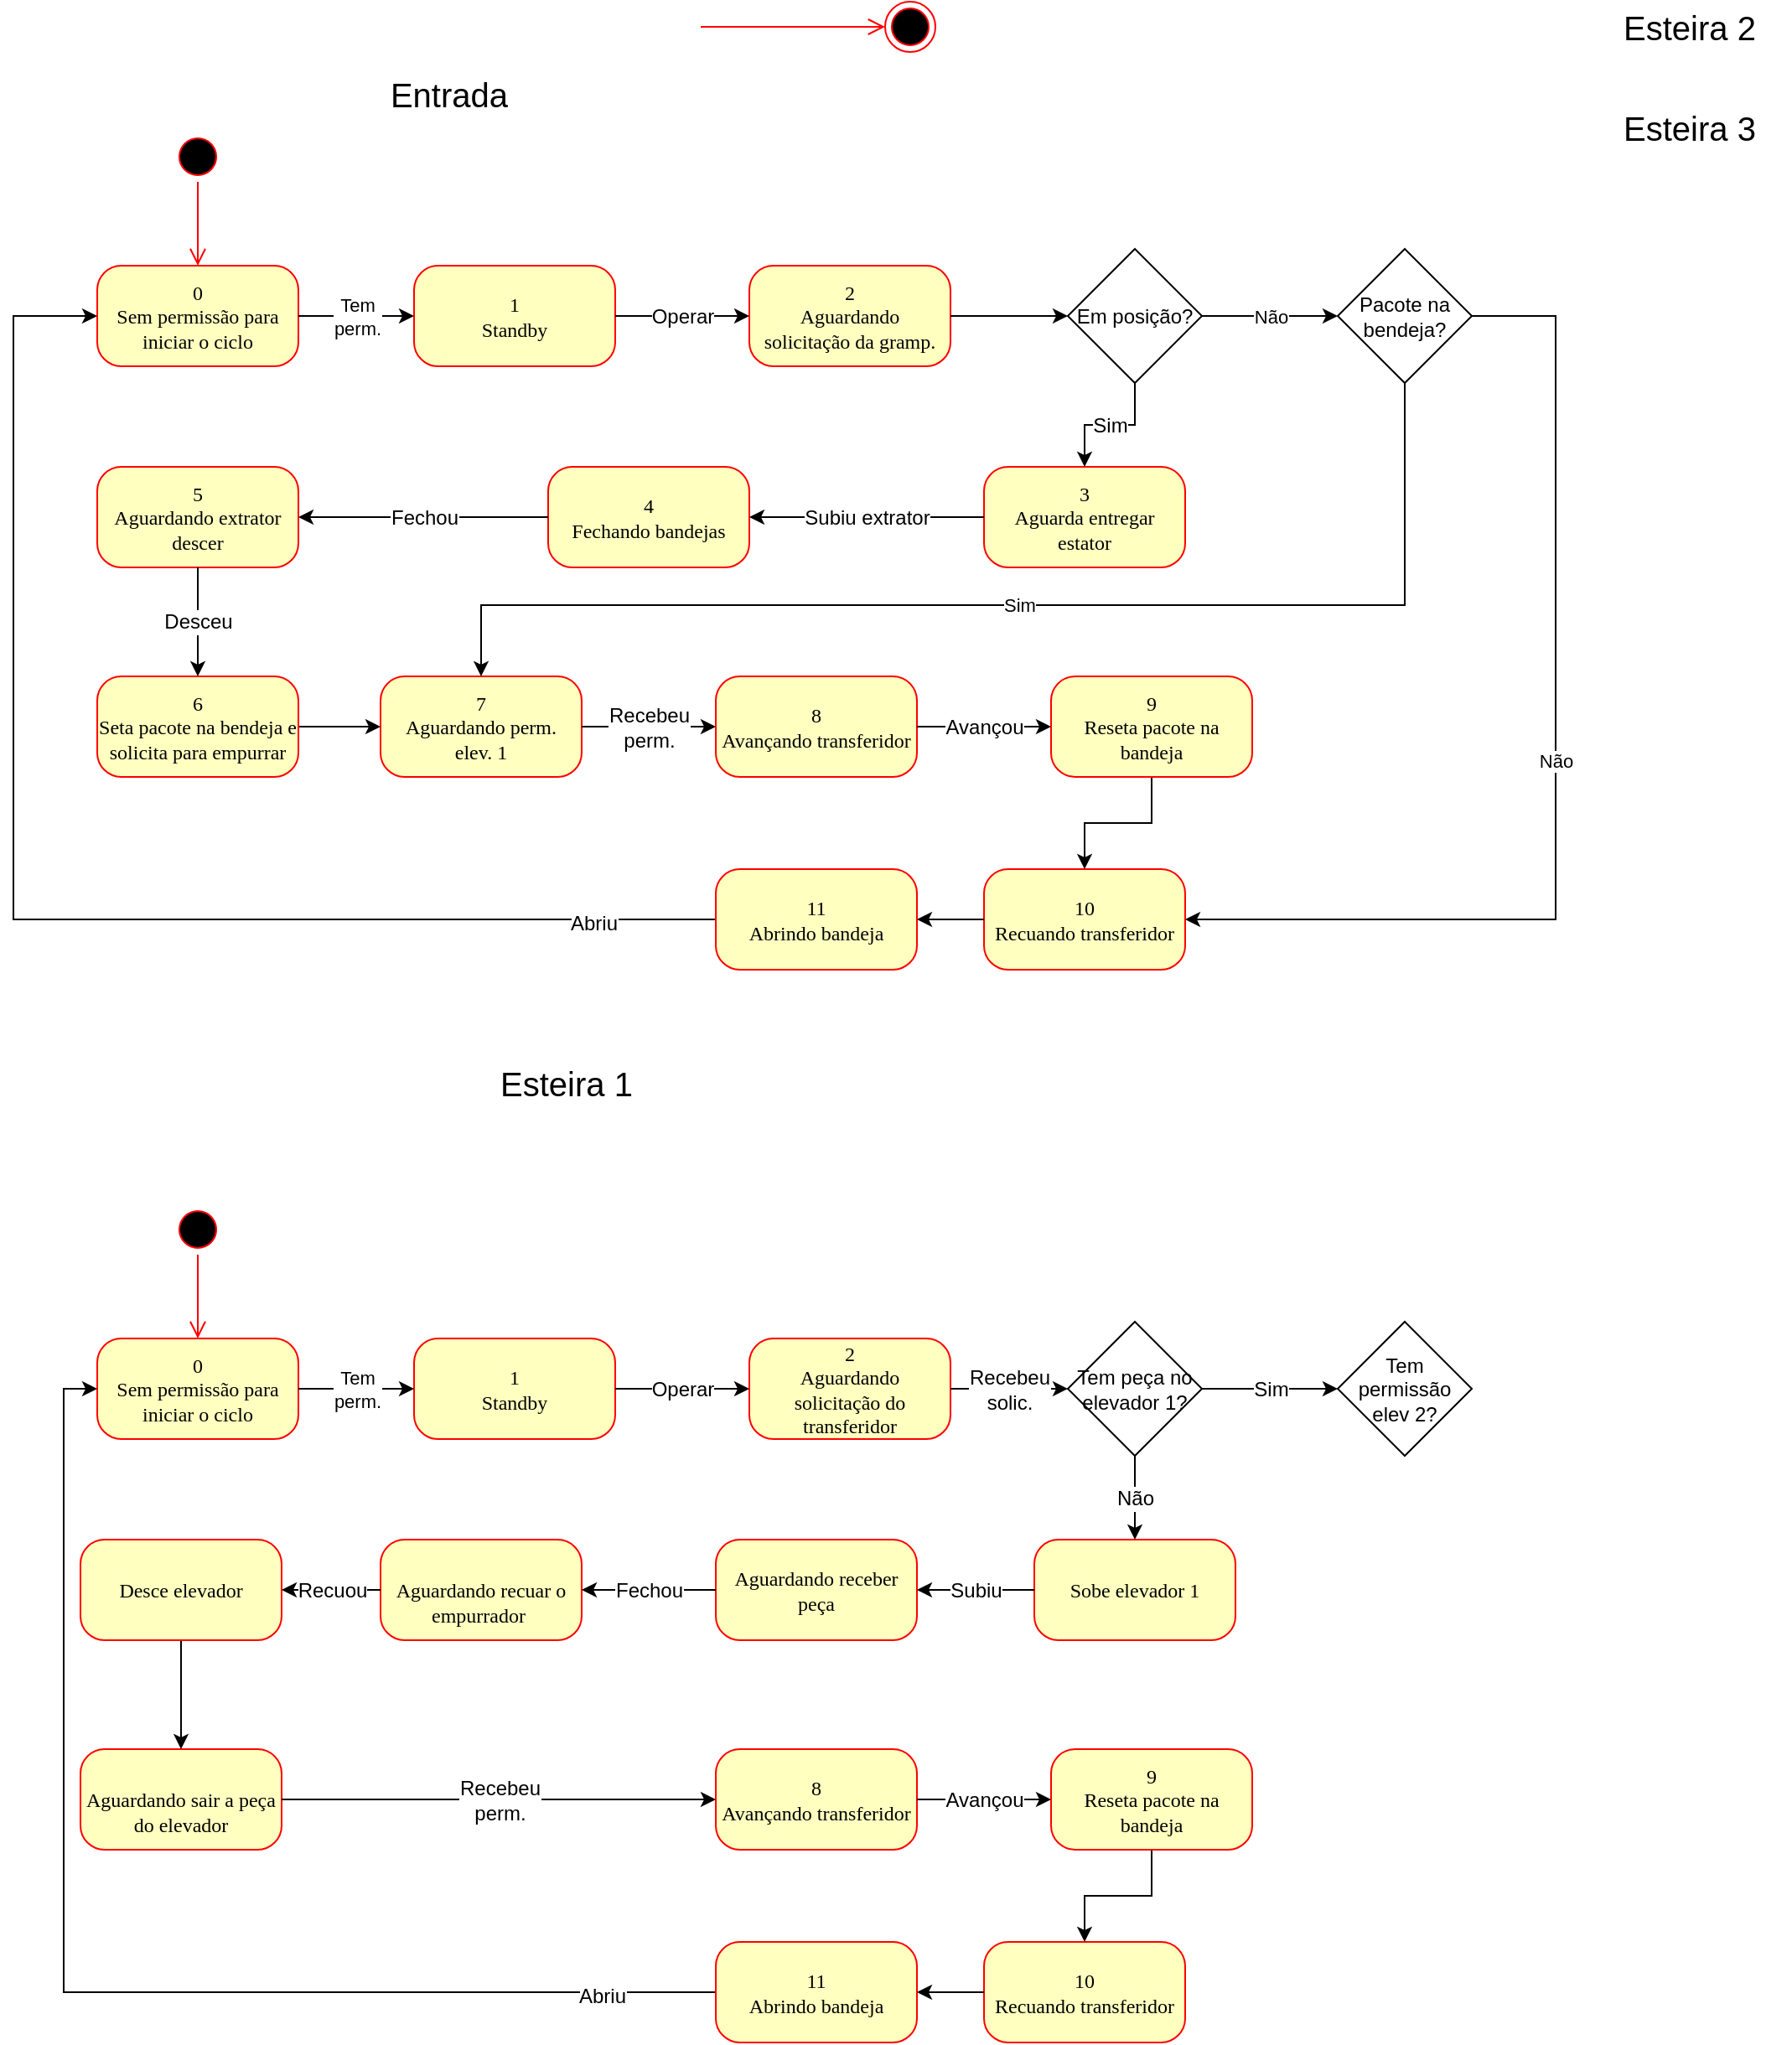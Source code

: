 <mxfile version="20.5.1" type="github">
  <diagram name="Page-1" id="58cdce13-f638-feb5-8d6f-7d28b1aa9fa0">
    <mxGraphModel dx="1221" dy="681" grid="1" gridSize="10" guides="1" tooltips="1" connect="1" arrows="1" fold="1" page="1" pageScale="1" pageWidth="1100" pageHeight="850" background="none" math="0" shadow="0">
      <root>
        <mxCell id="0" />
        <mxCell id="1" parent="0" />
        <mxCell id="xWgYyd1IFgnipg2OSd_u-2" value="Esteira 1" style="text;html=1;strokeColor=none;fillColor=none;align=center;verticalAlign=middle;whiteSpace=wrap;rounded=0;fontSize=20;" parent="1" vertex="1">
          <mxGeometry x="290" y="650" width="120" height="30" as="geometry" />
        </mxCell>
        <mxCell id="xWgYyd1IFgnipg2OSd_u-3" value="Esteira 3" style="text;html=1;strokeColor=none;fillColor=none;align=center;verticalAlign=middle;whiteSpace=wrap;rounded=0;fontSize=20;" parent="1" vertex="1">
          <mxGeometry x="960" y="80" width="120" height="30" as="geometry" />
        </mxCell>
        <mxCell id="24f968d109e7d6b4-3" value="" style="ellipse;html=1;shape=endState;fillColor=#000000;strokeColor=#ff0000;rounded=1;shadow=0;comic=0;labelBackgroundColor=none;fontFamily=Verdana;fontSize=12;fontColor=#000000;align=center;" parent="1" vertex="1">
          <mxGeometry x="540" y="20" width="30" height="30" as="geometry" />
        </mxCell>
        <mxCell id="3cde6dad864a17aa-12" style="edgeStyle=elbowEdgeStyle;html=1;labelBackgroundColor=none;endArrow=open;endSize=8;strokeColor=#ff0000;fontFamily=Verdana;fontSize=12;align=left;" parent="1" target="24f968d109e7d6b4-3" edge="1">
          <mxGeometry relative="1" as="geometry">
            <mxPoint x="430" y="35" as="sourcePoint" />
          </mxGeometry>
        </mxCell>
        <mxCell id="xWgYyd1IFgnipg2OSd_u-4" value="Esteira 2" style="text;html=1;strokeColor=none;fillColor=none;align=center;verticalAlign=middle;whiteSpace=wrap;rounded=0;fontSize=20;" parent="1" vertex="1">
          <mxGeometry x="960" y="20" width="120" height="30" as="geometry" />
        </mxCell>
        <mxCell id="xWgYyd1IFgnipg2OSd_u-5" value="Entrada" style="text;html=1;strokeColor=none;fillColor=none;align=center;verticalAlign=middle;whiteSpace=wrap;rounded=0;fontSize=20;" parent="1" vertex="1">
          <mxGeometry x="220" y="60" width="120" height="30" as="geometry" />
        </mxCell>
        <mxCell id="xWgYyd1IFgnipg2OSd_u-80" value="" style="ellipse;html=1;shape=startState;fillColor=#000000;strokeColor=#ff0000;rounded=1;shadow=0;comic=0;labelBackgroundColor=none;fontFamily=Verdana;fontSize=12;fontColor=#000000;align=center;direction=south;" parent="1" vertex="1">
          <mxGeometry x="115" y="737.5" width="30" height="30" as="geometry" />
        </mxCell>
        <mxCell id="xWgYyd1IFgnipg2OSd_u-81" value="0&lt;br&gt;Sem permissão para iniciar o ciclo" style="rounded=1;whiteSpace=wrap;html=1;arcSize=24;fillColor=#ffffc0;strokeColor=#ff0000;shadow=0;comic=0;labelBackgroundColor=none;fontFamily=Verdana;fontSize=12;fontColor=#000000;align=center;" parent="1" vertex="1">
          <mxGeometry x="70" y="817.5" width="120" height="60" as="geometry" />
        </mxCell>
        <mxCell id="xWgYyd1IFgnipg2OSd_u-82" value="1&lt;br&gt;Standby" style="rounded=1;whiteSpace=wrap;html=1;arcSize=24;fillColor=#ffffc0;strokeColor=#ff0000;shadow=0;comic=0;labelBackgroundColor=none;fontFamily=Verdana;fontSize=12;fontColor=#000000;align=center;" parent="1" vertex="1">
          <mxGeometry x="259" y="817.5" width="120" height="60" as="geometry" />
        </mxCell>
        <mxCell id="xWgYyd1IFgnipg2OSd_u-83" value="Tem&lt;br&gt;perm." style="edgeStyle=orthogonalEdgeStyle;rounded=0;orthogonalLoop=1;jettySize=auto;html=1;" parent="1" source="xWgYyd1IFgnipg2OSd_u-81" target="xWgYyd1IFgnipg2OSd_u-82" edge="1">
          <mxGeometry relative="1" as="geometry" />
        </mxCell>
        <mxCell id="xWgYyd1IFgnipg2OSd_u-84" style="edgeStyle=orthogonalEdgeStyle;html=1;labelBackgroundColor=none;endArrow=open;endSize=8;strokeColor=#ff0000;fontFamily=Verdana;fontSize=12;align=left;entryX=0.5;entryY=0;entryDx=0;entryDy=0;" parent="1" source="xWgYyd1IFgnipg2OSd_u-80" target="xWgYyd1IFgnipg2OSd_u-81" edge="1">
          <mxGeometry relative="1" as="geometry">
            <mxPoint x="219" y="-97.5" as="targetPoint" />
          </mxGeometry>
        </mxCell>
        <mxCell id="xWgYyd1IFgnipg2OSd_u-85" value="2&lt;br&gt;Aguardando&lt;br&gt;solicitação do&lt;br&gt;transferidor" style="rounded=1;whiteSpace=wrap;html=1;arcSize=24;fillColor=#ffffc0;strokeColor=#ff0000;shadow=0;comic=0;labelBackgroundColor=none;fontFamily=Verdana;fontSize=12;fontColor=#000000;align=center;" parent="1" vertex="1">
          <mxGeometry x="459" y="817.5" width="120" height="60" as="geometry" />
        </mxCell>
        <mxCell id="xWgYyd1IFgnipg2OSd_u-86" value="Operar" style="edgeStyle=orthogonalEdgeStyle;rounded=0;orthogonalLoop=1;jettySize=auto;html=1;fontSize=12;" parent="1" source="xWgYyd1IFgnipg2OSd_u-82" target="xWgYyd1IFgnipg2OSd_u-85" edge="1">
          <mxGeometry relative="1" as="geometry" />
        </mxCell>
        <mxCell id="xWgYyd1IFgnipg2OSd_u-87" value="Sobe elevador 1" style="rounded=1;whiteSpace=wrap;html=1;arcSize=24;fillColor=#ffffc0;strokeColor=#ff0000;shadow=0;comic=0;labelBackgroundColor=none;fontFamily=Verdana;fontSize=12;fontColor=#000000;align=center;" parent="1" vertex="1">
          <mxGeometry x="629" y="937.5" width="120" height="60" as="geometry" />
        </mxCell>
        <mxCell id="xWgYyd1IFgnipg2OSd_u-111" value="Sim" style="edgeStyle=orthogonalEdgeStyle;rounded=0;orthogonalLoop=1;jettySize=auto;html=1;fontSize=12;" parent="1" source="xWgYyd1IFgnipg2OSd_u-89" target="xWgYyd1IFgnipg2OSd_u-110" edge="1">
          <mxGeometry relative="1" as="geometry" />
        </mxCell>
        <mxCell id="xWgYyd1IFgnipg2OSd_u-112" value="Não" style="edgeStyle=orthogonalEdgeStyle;rounded=0;orthogonalLoop=1;jettySize=auto;html=1;fontSize=12;" parent="1" source="xWgYyd1IFgnipg2OSd_u-89" target="xWgYyd1IFgnipg2OSd_u-87" edge="1">
          <mxGeometry relative="1" as="geometry" />
        </mxCell>
        <mxCell id="xWgYyd1IFgnipg2OSd_u-89" value="Tem peça no elevador 1?" style="rhombus;whiteSpace=wrap;html=1;" parent="1" vertex="1">
          <mxGeometry x="649" y="807.5" width="80" height="80" as="geometry" />
        </mxCell>
        <mxCell id="xWgYyd1IFgnipg2OSd_u-90" value="Recebeu&lt;br&gt;solic." style="edgeStyle=orthogonalEdgeStyle;rounded=0;orthogonalLoop=1;jettySize=auto;html=1;fontSize=12;" parent="1" source="xWgYyd1IFgnipg2OSd_u-85" target="xWgYyd1IFgnipg2OSd_u-89" edge="1">
          <mxGeometry relative="1" as="geometry" />
        </mxCell>
        <mxCell id="xWgYyd1IFgnipg2OSd_u-91" value="Aguardando receber peça" style="rounded=1;whiteSpace=wrap;html=1;arcSize=24;fillColor=#ffffc0;strokeColor=#ff0000;shadow=0;comic=0;labelBackgroundColor=none;fontFamily=Verdana;fontSize=12;fontColor=#000000;align=center;" parent="1" vertex="1">
          <mxGeometry x="439" y="937.5" width="120" height="60" as="geometry" />
        </mxCell>
        <mxCell id="xWgYyd1IFgnipg2OSd_u-92" value="Subiu" style="edgeStyle=orthogonalEdgeStyle;rounded=0;orthogonalLoop=1;jettySize=auto;html=1;fontSize=12;" parent="1" source="xWgYyd1IFgnipg2OSd_u-87" target="xWgYyd1IFgnipg2OSd_u-91" edge="1">
          <mxGeometry relative="1" as="geometry" />
        </mxCell>
        <mxCell id="xWgYyd1IFgnipg2OSd_u-93" value="&lt;br&gt;Aguardando recuar o empurrador&amp;nbsp;" style="rounded=1;whiteSpace=wrap;html=1;arcSize=24;fillColor=#ffffc0;strokeColor=#ff0000;shadow=0;comic=0;labelBackgroundColor=none;fontFamily=Verdana;fontSize=12;fontColor=#000000;align=center;" parent="1" vertex="1">
          <mxGeometry x="239" y="937.5" width="120" height="60" as="geometry" />
        </mxCell>
        <mxCell id="xWgYyd1IFgnipg2OSd_u-94" value="Fechou" style="edgeStyle=orthogonalEdgeStyle;rounded=0;orthogonalLoop=1;jettySize=auto;html=1;fontSize=12;" parent="1" source="xWgYyd1IFgnipg2OSd_u-91" target="xWgYyd1IFgnipg2OSd_u-93" edge="1">
          <mxGeometry relative="1" as="geometry" />
        </mxCell>
        <mxCell id="xWgYyd1IFgnipg2OSd_u-95" value="&lt;br&gt;Aguardando sair a peça do elevador" style="rounded=1;whiteSpace=wrap;html=1;arcSize=24;fillColor=#ffffc0;strokeColor=#ff0000;shadow=0;comic=0;labelBackgroundColor=none;fontFamily=Verdana;fontSize=12;fontColor=#000000;align=center;" parent="1" vertex="1">
          <mxGeometry x="60" y="1062.5" width="120" height="60" as="geometry" />
        </mxCell>
        <mxCell id="xWgYyd1IFgnipg2OSd_u-96" value="8&lt;br&gt;Avançando transferidor" style="rounded=1;whiteSpace=wrap;html=1;arcSize=24;fillColor=#ffffc0;strokeColor=#ff0000;shadow=0;comic=0;labelBackgroundColor=none;fontFamily=Verdana;fontSize=12;fontColor=#000000;align=center;" parent="1" vertex="1">
          <mxGeometry x="439" y="1062.5" width="120" height="60" as="geometry" />
        </mxCell>
        <mxCell id="xWgYyd1IFgnipg2OSd_u-97" value="Recebeu&lt;br&gt;perm." style="edgeStyle=orthogonalEdgeStyle;rounded=0;orthogonalLoop=1;jettySize=auto;html=1;fontSize=12;" parent="1" source="xWgYyd1IFgnipg2OSd_u-95" target="xWgYyd1IFgnipg2OSd_u-96" edge="1">
          <mxGeometry relative="1" as="geometry" />
        </mxCell>
        <mxCell id="xWgYyd1IFgnipg2OSd_u-98" value="10&lt;br&gt;Recuando transferidor" style="rounded=1;whiteSpace=wrap;html=1;arcSize=24;fillColor=#ffffc0;strokeColor=#ff0000;shadow=0;comic=0;labelBackgroundColor=none;fontFamily=Verdana;fontSize=12;fontColor=#000000;align=center;" parent="1" vertex="1">
          <mxGeometry x="599" y="1177.5" width="120" height="60" as="geometry" />
        </mxCell>
        <mxCell id="xWgYyd1IFgnipg2OSd_u-100" value="" style="edgeStyle=orthogonalEdgeStyle;rounded=0;orthogonalLoop=1;jettySize=auto;html=1;fontSize=12;" parent="1" source="xWgYyd1IFgnipg2OSd_u-101" target="xWgYyd1IFgnipg2OSd_u-95" edge="1">
          <mxGeometry relative="1" as="geometry">
            <Array as="points">
              <mxPoint x="120" y="1093" />
            </Array>
          </mxGeometry>
        </mxCell>
        <mxCell id="xWgYyd1IFgnipg2OSd_u-101" value="Desce elevador" style="rounded=1;whiteSpace=wrap;html=1;arcSize=24;fillColor=#ffffc0;strokeColor=#ff0000;shadow=0;comic=0;labelBackgroundColor=none;fontFamily=Verdana;fontSize=12;fontColor=#000000;align=center;" parent="1" vertex="1">
          <mxGeometry x="60" y="937.5" width="120" height="60" as="geometry" />
        </mxCell>
        <mxCell id="xWgYyd1IFgnipg2OSd_u-102" value="Recuou" style="edgeStyle=orthogonalEdgeStyle;rounded=0;orthogonalLoop=1;jettySize=auto;html=1;fontSize=12;" parent="1" source="xWgYyd1IFgnipg2OSd_u-93" target="xWgYyd1IFgnipg2OSd_u-101" edge="1">
          <mxGeometry relative="1" as="geometry" />
        </mxCell>
        <mxCell id="xWgYyd1IFgnipg2OSd_u-103" style="edgeStyle=orthogonalEdgeStyle;rounded=0;orthogonalLoop=1;jettySize=auto;html=1;exitX=0;exitY=0.5;exitDx=0;exitDy=0;entryX=0;entryY=0.5;entryDx=0;entryDy=0;fontSize=12;" parent="1" source="xWgYyd1IFgnipg2OSd_u-105" target="xWgYyd1IFgnipg2OSd_u-81" edge="1">
          <mxGeometry relative="1" as="geometry" />
        </mxCell>
        <mxCell id="xWgYyd1IFgnipg2OSd_u-104" value="Abriu" style="edgeLabel;html=1;align=center;verticalAlign=middle;resizable=0;points=[];fontSize=12;" parent="xWgYyd1IFgnipg2OSd_u-103" vertex="1" connectable="0">
          <mxGeometry x="-0.823" y="2" relative="1" as="geometry">
            <mxPoint as="offset" />
          </mxGeometry>
        </mxCell>
        <mxCell id="xWgYyd1IFgnipg2OSd_u-105" value="11&lt;br&gt;Abrindo bandeja" style="rounded=1;whiteSpace=wrap;html=1;arcSize=24;fillColor=#ffffc0;strokeColor=#ff0000;shadow=0;comic=0;labelBackgroundColor=none;fontFamily=Verdana;fontSize=12;fontColor=#000000;align=center;" parent="1" vertex="1">
          <mxGeometry x="439" y="1177.5" width="120" height="60" as="geometry" />
        </mxCell>
        <mxCell id="xWgYyd1IFgnipg2OSd_u-106" value="" style="edgeStyle=orthogonalEdgeStyle;rounded=0;orthogonalLoop=1;jettySize=auto;html=1;fontSize=12;" parent="1" source="xWgYyd1IFgnipg2OSd_u-98" target="xWgYyd1IFgnipg2OSd_u-105" edge="1">
          <mxGeometry relative="1" as="geometry" />
        </mxCell>
        <mxCell id="xWgYyd1IFgnipg2OSd_u-107" value="" style="edgeStyle=orthogonalEdgeStyle;rounded=0;orthogonalLoop=1;jettySize=auto;html=1;fontSize=12;" parent="1" source="xWgYyd1IFgnipg2OSd_u-108" target="xWgYyd1IFgnipg2OSd_u-98" edge="1">
          <mxGeometry relative="1" as="geometry" />
        </mxCell>
        <mxCell id="xWgYyd1IFgnipg2OSd_u-108" value="9&lt;br&gt;Reseta pacote na bandeja" style="rounded=1;whiteSpace=wrap;html=1;arcSize=24;fillColor=#ffffc0;strokeColor=#ff0000;shadow=0;comic=0;labelBackgroundColor=none;fontFamily=Verdana;fontSize=12;fontColor=#000000;align=center;" parent="1" vertex="1">
          <mxGeometry x="639" y="1062.5" width="120" height="60" as="geometry" />
        </mxCell>
        <mxCell id="xWgYyd1IFgnipg2OSd_u-109" value="Avançou" style="edgeStyle=orthogonalEdgeStyle;rounded=0;orthogonalLoop=1;jettySize=auto;html=1;fontSize=12;" parent="1" source="xWgYyd1IFgnipg2OSd_u-96" target="xWgYyd1IFgnipg2OSd_u-108" edge="1">
          <mxGeometry relative="1" as="geometry" />
        </mxCell>
        <mxCell id="xWgYyd1IFgnipg2OSd_u-110" value="Tem permissão&lt;br&gt;elev 2?" style="rhombus;whiteSpace=wrap;html=1;" parent="1" vertex="1">
          <mxGeometry x="810" y="807.5" width="80" height="80" as="geometry" />
        </mxCell>
        <mxCell id="KYoNbqA-EtBUBlgTEE9d-1" value="" style="ellipse;html=1;shape=startState;fillColor=#000000;strokeColor=#ff0000;rounded=1;shadow=0;comic=0;labelBackgroundColor=none;fontFamily=Verdana;fontSize=12;fontColor=#000000;align=center;direction=south;" vertex="1" parent="1">
          <mxGeometry x="115" y="97.5" width="30" height="30" as="geometry" />
        </mxCell>
        <mxCell id="KYoNbqA-EtBUBlgTEE9d-2" value="0&lt;br&gt;Sem permissão para iniciar o ciclo" style="rounded=1;whiteSpace=wrap;html=1;arcSize=24;fillColor=#ffffc0;strokeColor=#ff0000;shadow=0;comic=0;labelBackgroundColor=none;fontFamily=Verdana;fontSize=12;fontColor=#000000;align=center;" vertex="1" parent="1">
          <mxGeometry x="70" y="177.5" width="120" height="60" as="geometry" />
        </mxCell>
        <mxCell id="KYoNbqA-EtBUBlgTEE9d-3" value="1&lt;br&gt;Standby" style="rounded=1;whiteSpace=wrap;html=1;arcSize=24;fillColor=#ffffc0;strokeColor=#ff0000;shadow=0;comic=0;labelBackgroundColor=none;fontFamily=Verdana;fontSize=12;fontColor=#000000;align=center;" vertex="1" parent="1">
          <mxGeometry x="259" y="177.5" width="120" height="60" as="geometry" />
        </mxCell>
        <mxCell id="KYoNbqA-EtBUBlgTEE9d-4" value="Tem&lt;br&gt;perm." style="edgeStyle=orthogonalEdgeStyle;rounded=0;orthogonalLoop=1;jettySize=auto;html=1;" edge="1" parent="1" source="KYoNbqA-EtBUBlgTEE9d-2" target="KYoNbqA-EtBUBlgTEE9d-3">
          <mxGeometry relative="1" as="geometry" />
        </mxCell>
        <mxCell id="KYoNbqA-EtBUBlgTEE9d-5" style="edgeStyle=orthogonalEdgeStyle;html=1;labelBackgroundColor=none;endArrow=open;endSize=8;strokeColor=#ff0000;fontFamily=Verdana;fontSize=12;align=left;entryX=0.5;entryY=0;entryDx=0;entryDy=0;" edge="1" parent="1" source="KYoNbqA-EtBUBlgTEE9d-1" target="KYoNbqA-EtBUBlgTEE9d-2">
          <mxGeometry relative="1" as="geometry">
            <mxPoint x="219" y="-97.5" as="targetPoint" />
          </mxGeometry>
        </mxCell>
        <mxCell id="KYoNbqA-EtBUBlgTEE9d-6" value="2&lt;br&gt;Aguardando&lt;br&gt;solicitação da gramp." style="rounded=1;whiteSpace=wrap;html=1;arcSize=24;fillColor=#ffffc0;strokeColor=#ff0000;shadow=0;comic=0;labelBackgroundColor=none;fontFamily=Verdana;fontSize=12;fontColor=#000000;align=center;" vertex="1" parent="1">
          <mxGeometry x="459" y="177.5" width="120" height="60" as="geometry" />
        </mxCell>
        <mxCell id="KYoNbqA-EtBUBlgTEE9d-7" value="Operar" style="edgeStyle=orthogonalEdgeStyle;rounded=0;orthogonalLoop=1;jettySize=auto;html=1;fontSize=12;" edge="1" parent="1" source="KYoNbqA-EtBUBlgTEE9d-3" target="KYoNbqA-EtBUBlgTEE9d-6">
          <mxGeometry relative="1" as="geometry" />
        </mxCell>
        <mxCell id="KYoNbqA-EtBUBlgTEE9d-8" value="3&lt;br&gt;Aguarda entregar estator" style="rounded=1;whiteSpace=wrap;html=1;arcSize=24;fillColor=#ffffc0;strokeColor=#ff0000;shadow=0;comic=0;labelBackgroundColor=none;fontFamily=Verdana;fontSize=12;fontColor=#000000;align=center;" vertex="1" parent="1">
          <mxGeometry x="599" y="297.5" width="120" height="60" as="geometry" />
        </mxCell>
        <mxCell id="KYoNbqA-EtBUBlgTEE9d-9" value="Sim" style="edgeStyle=orthogonalEdgeStyle;rounded=0;orthogonalLoop=1;jettySize=auto;html=1;exitX=0.5;exitY=1;exitDx=0;exitDy=0;entryX=0.5;entryY=0;entryDx=0;entryDy=0;fontSize=12;" edge="1" parent="1" source="KYoNbqA-EtBUBlgTEE9d-10" target="KYoNbqA-EtBUBlgTEE9d-8">
          <mxGeometry relative="1" as="geometry" />
        </mxCell>
        <mxCell id="KYoNbqA-EtBUBlgTEE9d-35" value="Não" style="edgeStyle=orthogonalEdgeStyle;rounded=0;orthogonalLoop=1;jettySize=auto;html=1;" edge="1" parent="1" source="KYoNbqA-EtBUBlgTEE9d-10" target="KYoNbqA-EtBUBlgTEE9d-33">
          <mxGeometry relative="1" as="geometry" />
        </mxCell>
        <mxCell id="KYoNbqA-EtBUBlgTEE9d-10" value="Em posição?" style="rhombus;whiteSpace=wrap;html=1;" vertex="1" parent="1">
          <mxGeometry x="649" y="167.5" width="80" height="80" as="geometry" />
        </mxCell>
        <mxCell id="KYoNbqA-EtBUBlgTEE9d-11" value="" style="edgeStyle=orthogonalEdgeStyle;rounded=0;orthogonalLoop=1;jettySize=auto;html=1;fontSize=20;" edge="1" parent="1" source="KYoNbqA-EtBUBlgTEE9d-6" target="KYoNbqA-EtBUBlgTEE9d-10">
          <mxGeometry relative="1" as="geometry" />
        </mxCell>
        <mxCell id="KYoNbqA-EtBUBlgTEE9d-12" value="4&lt;br&gt;Fechando bandejas" style="rounded=1;whiteSpace=wrap;html=1;arcSize=24;fillColor=#ffffc0;strokeColor=#ff0000;shadow=0;comic=0;labelBackgroundColor=none;fontFamily=Verdana;fontSize=12;fontColor=#000000;align=center;" vertex="1" parent="1">
          <mxGeometry x="339" y="297.5" width="120" height="60" as="geometry" />
        </mxCell>
        <mxCell id="KYoNbqA-EtBUBlgTEE9d-13" value="Subiu extrator" style="edgeStyle=orthogonalEdgeStyle;rounded=0;orthogonalLoop=1;jettySize=auto;html=1;fontSize=12;" edge="1" parent="1" source="KYoNbqA-EtBUBlgTEE9d-8" target="KYoNbqA-EtBUBlgTEE9d-12">
          <mxGeometry relative="1" as="geometry" />
        </mxCell>
        <mxCell id="KYoNbqA-EtBUBlgTEE9d-14" value="5&lt;br&gt;Aguardando extrator descer" style="rounded=1;whiteSpace=wrap;html=1;arcSize=24;fillColor=#ffffc0;strokeColor=#ff0000;shadow=0;comic=0;labelBackgroundColor=none;fontFamily=Verdana;fontSize=12;fontColor=#000000;align=center;" vertex="1" parent="1">
          <mxGeometry x="70" y="297.5" width="120" height="60" as="geometry" />
        </mxCell>
        <mxCell id="KYoNbqA-EtBUBlgTEE9d-15" value="Fechou" style="edgeStyle=orthogonalEdgeStyle;rounded=0;orthogonalLoop=1;jettySize=auto;html=1;fontSize=12;" edge="1" parent="1" source="KYoNbqA-EtBUBlgTEE9d-12" target="KYoNbqA-EtBUBlgTEE9d-14">
          <mxGeometry relative="1" as="geometry" />
        </mxCell>
        <mxCell id="KYoNbqA-EtBUBlgTEE9d-16" value="7&lt;br&gt;Aguardando perm.&lt;br&gt;elev. 1" style="rounded=1;whiteSpace=wrap;html=1;arcSize=24;fillColor=#ffffc0;strokeColor=#ff0000;shadow=0;comic=0;labelBackgroundColor=none;fontFamily=Verdana;fontSize=12;fontColor=#000000;align=center;" vertex="1" parent="1">
          <mxGeometry x="239" y="422.5" width="120" height="60" as="geometry" />
        </mxCell>
        <mxCell id="KYoNbqA-EtBUBlgTEE9d-17" value="8&lt;br&gt;Avançando transferidor" style="rounded=1;whiteSpace=wrap;html=1;arcSize=24;fillColor=#ffffc0;strokeColor=#ff0000;shadow=0;comic=0;labelBackgroundColor=none;fontFamily=Verdana;fontSize=12;fontColor=#000000;align=center;" vertex="1" parent="1">
          <mxGeometry x="439" y="422.5" width="120" height="60" as="geometry" />
        </mxCell>
        <mxCell id="KYoNbqA-EtBUBlgTEE9d-18" value="Recebeu&lt;br&gt;perm." style="edgeStyle=orthogonalEdgeStyle;rounded=0;orthogonalLoop=1;jettySize=auto;html=1;fontSize=12;" edge="1" parent="1" source="KYoNbqA-EtBUBlgTEE9d-16" target="KYoNbqA-EtBUBlgTEE9d-17">
          <mxGeometry relative="1" as="geometry" />
        </mxCell>
        <mxCell id="KYoNbqA-EtBUBlgTEE9d-19" value="10&lt;br&gt;Recuando transferidor" style="rounded=1;whiteSpace=wrap;html=1;arcSize=24;fillColor=#ffffc0;strokeColor=#ff0000;shadow=0;comic=0;labelBackgroundColor=none;fontFamily=Verdana;fontSize=12;fontColor=#000000;align=center;" vertex="1" parent="1">
          <mxGeometry x="599" y="537.5" width="120" height="60" as="geometry" />
        </mxCell>
        <mxCell id="KYoNbqA-EtBUBlgTEE9d-21" value="" style="edgeStyle=orthogonalEdgeStyle;rounded=0;orthogonalLoop=1;jettySize=auto;html=1;fontSize=12;" edge="1" parent="1" source="KYoNbqA-EtBUBlgTEE9d-22" target="KYoNbqA-EtBUBlgTEE9d-16">
          <mxGeometry relative="1" as="geometry" />
        </mxCell>
        <mxCell id="KYoNbqA-EtBUBlgTEE9d-22" value="6&lt;br&gt;Seta pacote na bendeja e solicita para empurrar" style="rounded=1;whiteSpace=wrap;html=1;arcSize=24;fillColor=#ffffc0;strokeColor=#ff0000;shadow=0;comic=0;labelBackgroundColor=none;fontFamily=Verdana;fontSize=12;fontColor=#000000;align=center;" vertex="1" parent="1">
          <mxGeometry x="70" y="422.5" width="120" height="60" as="geometry" />
        </mxCell>
        <mxCell id="KYoNbqA-EtBUBlgTEE9d-23" value="Desceu" style="edgeStyle=orthogonalEdgeStyle;rounded=0;orthogonalLoop=1;jettySize=auto;html=1;fontSize=12;" edge="1" parent="1" source="KYoNbqA-EtBUBlgTEE9d-14" target="KYoNbqA-EtBUBlgTEE9d-22">
          <mxGeometry relative="1" as="geometry" />
        </mxCell>
        <mxCell id="KYoNbqA-EtBUBlgTEE9d-24" style="edgeStyle=orthogonalEdgeStyle;rounded=0;orthogonalLoop=1;jettySize=auto;html=1;exitX=0;exitY=0.5;exitDx=0;exitDy=0;entryX=0;entryY=0.5;entryDx=0;entryDy=0;fontSize=12;" edge="1" parent="1" source="KYoNbqA-EtBUBlgTEE9d-26" target="KYoNbqA-EtBUBlgTEE9d-2">
          <mxGeometry relative="1" as="geometry">
            <Array as="points">
              <mxPoint x="20" y="567" />
              <mxPoint x="20" y="207" />
            </Array>
          </mxGeometry>
        </mxCell>
        <mxCell id="KYoNbqA-EtBUBlgTEE9d-25" value="Abriu" style="edgeLabel;html=1;align=center;verticalAlign=middle;resizable=0;points=[];fontSize=12;" vertex="1" connectable="0" parent="KYoNbqA-EtBUBlgTEE9d-24">
          <mxGeometry x="-0.823" y="2" relative="1" as="geometry">
            <mxPoint as="offset" />
          </mxGeometry>
        </mxCell>
        <mxCell id="KYoNbqA-EtBUBlgTEE9d-26" value="11&lt;br&gt;Abrindo bandeja" style="rounded=1;whiteSpace=wrap;html=1;arcSize=24;fillColor=#ffffc0;strokeColor=#ff0000;shadow=0;comic=0;labelBackgroundColor=none;fontFamily=Verdana;fontSize=12;fontColor=#000000;align=center;" vertex="1" parent="1">
          <mxGeometry x="439" y="537.5" width="120" height="60" as="geometry" />
        </mxCell>
        <mxCell id="KYoNbqA-EtBUBlgTEE9d-27" value="" style="edgeStyle=orthogonalEdgeStyle;rounded=0;orthogonalLoop=1;jettySize=auto;html=1;fontSize=12;" edge="1" parent="1" source="KYoNbqA-EtBUBlgTEE9d-19" target="KYoNbqA-EtBUBlgTEE9d-26">
          <mxGeometry relative="1" as="geometry" />
        </mxCell>
        <mxCell id="KYoNbqA-EtBUBlgTEE9d-28" value="" style="edgeStyle=orthogonalEdgeStyle;rounded=0;orthogonalLoop=1;jettySize=auto;html=1;fontSize=12;" edge="1" parent="1" source="KYoNbqA-EtBUBlgTEE9d-29" target="KYoNbqA-EtBUBlgTEE9d-19">
          <mxGeometry relative="1" as="geometry" />
        </mxCell>
        <mxCell id="KYoNbqA-EtBUBlgTEE9d-29" value="9&lt;br&gt;Reseta pacote na bandeja" style="rounded=1;whiteSpace=wrap;html=1;arcSize=24;fillColor=#ffffc0;strokeColor=#ff0000;shadow=0;comic=0;labelBackgroundColor=none;fontFamily=Verdana;fontSize=12;fontColor=#000000;align=center;" vertex="1" parent="1">
          <mxGeometry x="639" y="422.5" width="120" height="60" as="geometry" />
        </mxCell>
        <mxCell id="KYoNbqA-EtBUBlgTEE9d-30" value="Avançou" style="edgeStyle=orthogonalEdgeStyle;rounded=0;orthogonalLoop=1;jettySize=auto;html=1;fontSize=12;" edge="1" parent="1" source="KYoNbqA-EtBUBlgTEE9d-17" target="KYoNbqA-EtBUBlgTEE9d-29">
          <mxGeometry relative="1" as="geometry" />
        </mxCell>
        <mxCell id="KYoNbqA-EtBUBlgTEE9d-37" value="Não" style="edgeStyle=orthogonalEdgeStyle;rounded=0;orthogonalLoop=1;jettySize=auto;html=1;exitX=1;exitY=0.5;exitDx=0;exitDy=0;entryX=1;entryY=0.5;entryDx=0;entryDy=0;" edge="1" parent="1" source="KYoNbqA-EtBUBlgTEE9d-33" target="KYoNbqA-EtBUBlgTEE9d-19">
          <mxGeometry relative="1" as="geometry">
            <Array as="points">
              <mxPoint x="940" y="207" />
              <mxPoint x="940" y="567" />
            </Array>
          </mxGeometry>
        </mxCell>
        <mxCell id="KYoNbqA-EtBUBlgTEE9d-38" value="Sim" style="edgeStyle=orthogonalEdgeStyle;rounded=0;orthogonalLoop=1;jettySize=auto;html=1;exitX=0.5;exitY=1;exitDx=0;exitDy=0;" edge="1" parent="1" source="KYoNbqA-EtBUBlgTEE9d-33" target="KYoNbqA-EtBUBlgTEE9d-16">
          <mxGeometry relative="1" as="geometry">
            <Array as="points">
              <mxPoint x="850" y="380" />
              <mxPoint x="299" y="380" />
            </Array>
          </mxGeometry>
        </mxCell>
        <mxCell id="KYoNbqA-EtBUBlgTEE9d-33" value="Pacote na bendeja?" style="rhombus;whiteSpace=wrap;html=1;" vertex="1" parent="1">
          <mxGeometry x="810" y="167.5" width="80" height="80" as="geometry" />
        </mxCell>
      </root>
    </mxGraphModel>
  </diagram>
</mxfile>
